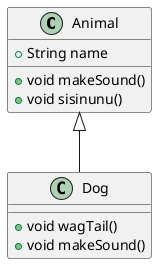 @startuml
class Animal {
  +String name
  +void makeSound()
  +void sisinunu()
}

class Dog {
  +void wagTail()
  +void makeSound()
}

Animal <|-- Dog
@enduml
